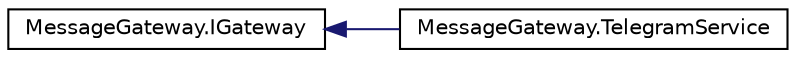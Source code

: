 digraph "Representación gráfica de la clase"
{
 // INTERACTIVE_SVG=YES
 // LATEX_PDF_SIZE
  edge [fontname="Helvetica",fontsize="10",labelfontname="Helvetica",labelfontsize="10"];
  node [fontname="Helvetica",fontsize="10",shape=record];
  rankdir="LR";
  Node0 [label="MessageGateway.IGateway",height=0.2,width=0.4,color="black", fillcolor="white", style="filled",URL="$interfaceMessageGateway_1_1IGateway.html",tooltip="Interfaz que engloba las diferentes salidas posibles de mensaje de invitación al bot (mail,..."];
  Node0 -> Node1 [dir="back",color="midnightblue",fontsize="10",style="solid",fontname="Helvetica"];
  Node1 [label="MessageGateway.TelegramService",height=0.2,width=0.4,color="black", fillcolor="white", style="filled",URL="$classMessageGateway_1_1TelegramService.html",tooltip="Clase placeholder del Bot a enviar mensajes."];
}
